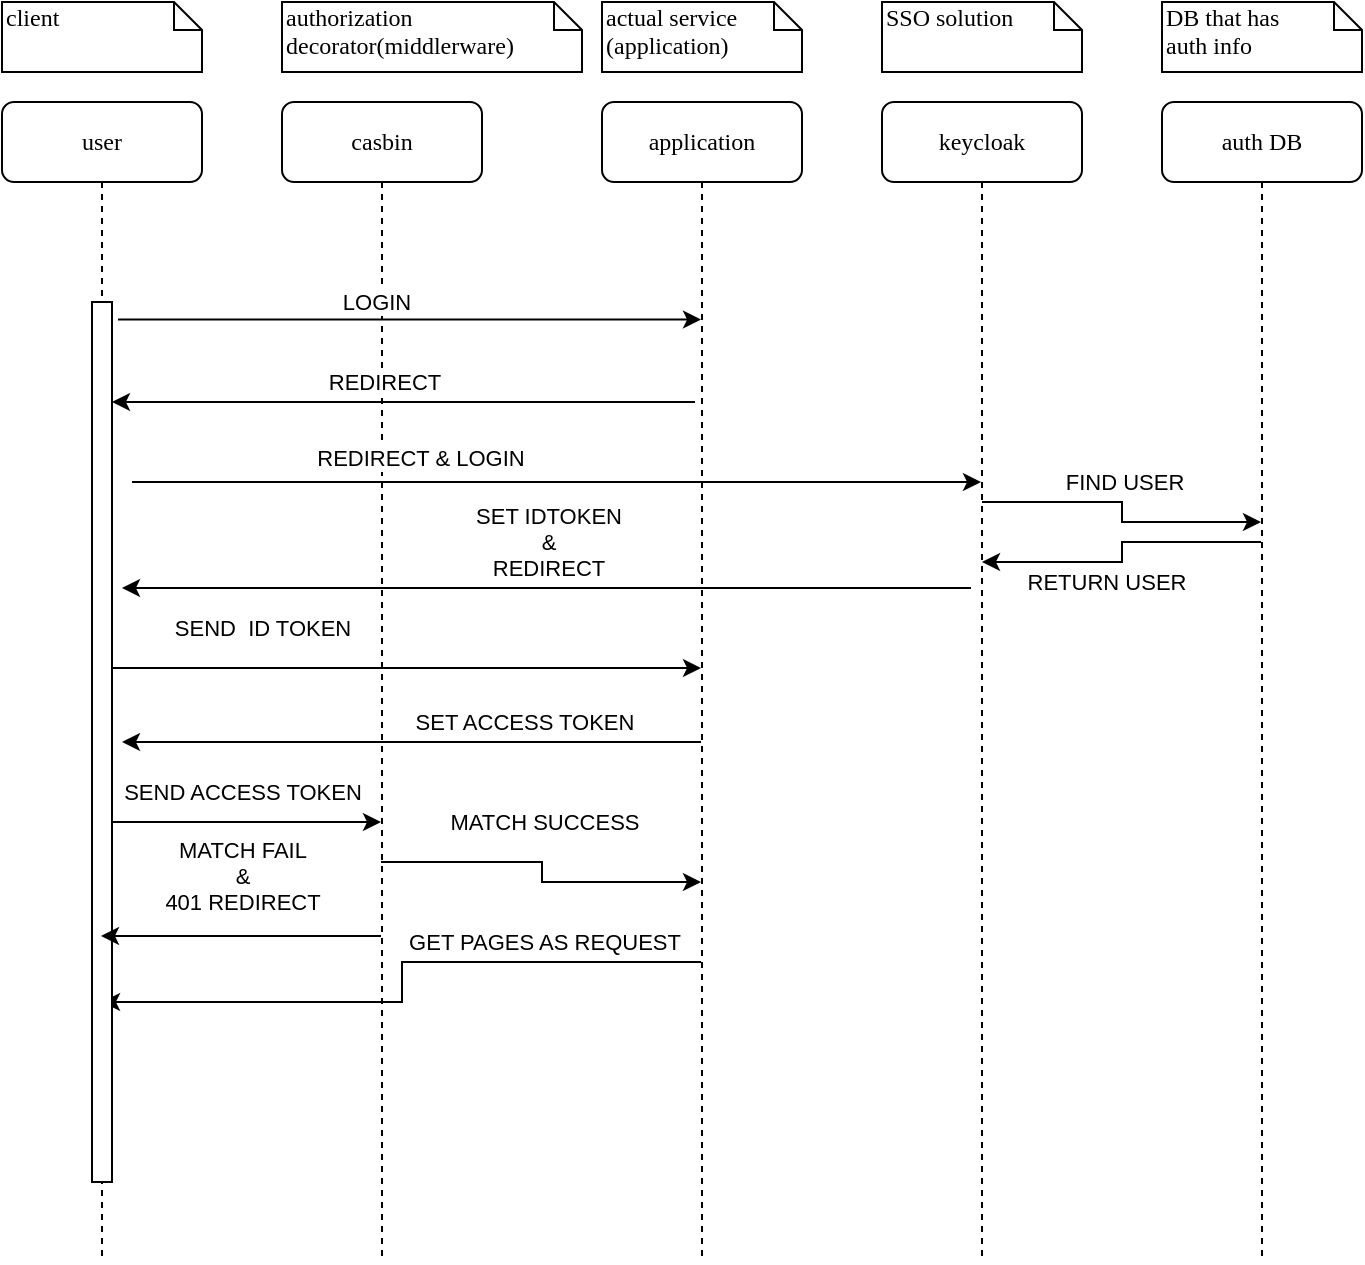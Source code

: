 <mxfile version="20.2.7" type="device"><diagram name="Page-1" id="13e1069c-82ec-6db2-03f1-153e76fe0fe0"><mxGraphModel dx="1422" dy="762" grid="1" gridSize="10" guides="1" tooltips="1" connect="1" arrows="1" fold="1" page="1" pageScale="1" pageWidth="1100" pageHeight="850" background="none" math="0" shadow="0"><root><mxCell id="0"/><mxCell id="1" parent="0"/><mxCell id="cueWFfVb33dSMVxTT3IH-29" style="edgeStyle=orthogonalEdgeStyle;rounded=0;orthogonalLoop=1;jettySize=auto;html=1;" parent="1" edge="1"><mxGeometry relative="1" as="geometry"><mxPoint x="289.5" y="460" as="sourcePoint"/><mxPoint x="449.5" y="470" as="targetPoint"/><Array as="points"><mxPoint x="370" y="460"/><mxPoint x="370" y="470"/></Array></mxGeometry></mxCell><mxCell id="cueWFfVb33dSMVxTT3IH-30" value="MATCH SUCCESS" style="edgeLabel;html=1;align=center;verticalAlign=middle;resizable=0;points=[];" parent="cueWFfVb33dSMVxTT3IH-29" vertex="1" connectable="0"><mxGeometry x="-0.335" y="2" relative="1" as="geometry"><mxPoint x="25" y="-18" as="offset"/></mxGeometry></mxCell><mxCell id="7baba1c4bc27f4b0-2" value="casbin" style="shape=umlLifeline;perimeter=lifelinePerimeter;whiteSpace=wrap;html=1;container=1;collapsible=0;recursiveResize=0;outlineConnect=0;rounded=1;shadow=0;comic=0;labelBackgroundColor=none;strokeWidth=1;fontFamily=Verdana;fontSize=12;align=center;" parent="1" vertex="1"><mxGeometry x="240" y="80" width="100" height="580" as="geometry"/></mxCell><mxCell id="cueWFfVb33dSMVxTT3IH-6" value="" style="edgeStyle=orthogonalEdgeStyle;rounded=0;orthogonalLoop=1;jettySize=auto;html=1;exitX=1.3;exitY=0.02;exitDx=0;exitDy=0;exitPerimeter=0;" parent="7baba1c4bc27f4b0-2" edge="1"><mxGeometry relative="1" as="geometry"><mxPoint x="206.5" y="150.0" as="sourcePoint"/><mxPoint x="-85" y="150.0" as="targetPoint"/><Array as="points"><mxPoint x="117" y="150.2"/><mxPoint x="117" y="150.2"/></Array></mxGeometry></mxCell><mxCell id="cueWFfVb33dSMVxTT3IH-7" value="REDIRECT" style="edgeLabel;html=1;align=center;verticalAlign=middle;resizable=0;points=[];" parent="cueWFfVb33dSMVxTT3IH-6" vertex="1" connectable="0"><mxGeometry x="-0.164" y="1" relative="1" as="geometry"><mxPoint x="-34" y="-11" as="offset"/></mxGeometry></mxCell><mxCell id="cueWFfVb33dSMVxTT3IH-14" value="" style="edgeStyle=orthogonalEdgeStyle;rounded=0;orthogonalLoop=1;jettySize=auto;html=1;exitX=1.3;exitY=0.02;exitDx=0;exitDy=0;exitPerimeter=0;" parent="7baba1c4bc27f4b0-2" edge="1"><mxGeometry relative="1" as="geometry"><mxPoint x="-85" y="283" as="sourcePoint"/><mxPoint x="209.5" y="283" as="targetPoint"/><Array as="points"><mxPoint x="130" y="283"/><mxPoint x="130" y="283"/></Array></mxGeometry></mxCell><mxCell id="cueWFfVb33dSMVxTT3IH-15" value="SEND&amp;nbsp; ID TOKEN" style="edgeLabel;html=1;align=center;verticalAlign=middle;resizable=0;points=[];" parent="cueWFfVb33dSMVxTT3IH-14" vertex="1" connectable="0"><mxGeometry x="-0.164" y="1" relative="1" as="geometry"><mxPoint x="-48" y="-19" as="offset"/></mxGeometry></mxCell><mxCell id="cueWFfVb33dSMVxTT3IH-12" value="" style="edgeStyle=orthogonalEdgeStyle;rounded=0;orthogonalLoop=1;jettySize=auto;html=1;exitX=1.3;exitY=0.02;exitDx=0;exitDy=0;exitPerimeter=0;" parent="7baba1c4bc27f4b0-2" edge="1"><mxGeometry relative="1" as="geometry"><mxPoint x="344.5" y="243" as="sourcePoint"/><mxPoint x="-80" y="243" as="targetPoint"/><Array as="points"><mxPoint x="225" y="243"/><mxPoint x="225" y="243"/></Array></mxGeometry></mxCell><mxCell id="cueWFfVb33dSMVxTT3IH-13" value="SET IDTOKEN &lt;br&gt;&amp;amp; &lt;br&gt;REDIRECT" style="edgeLabel;html=1;align=center;verticalAlign=middle;resizable=0;points=[];" parent="cueWFfVb33dSMVxTT3IH-12" vertex="1" connectable="0"><mxGeometry x="-0.164" y="1" relative="1" as="geometry"><mxPoint x="-34" y="-24" as="offset"/></mxGeometry></mxCell><mxCell id="cueWFfVb33dSMVxTT3IH-34" style="edgeStyle=orthogonalEdgeStyle;rounded=0;orthogonalLoop=1;jettySize=auto;html=1;" parent="1" source="7baba1c4bc27f4b0-3" target="7baba1c4bc27f4b0-8" edge="1"><mxGeometry relative="1" as="geometry"><Array as="points"><mxPoint x="300" y="510"/><mxPoint x="300" y="530"/></Array></mxGeometry></mxCell><mxCell id="cueWFfVb33dSMVxTT3IH-35" value="GET PAGES AS REQUEST" style="edgeLabel;html=1;align=center;verticalAlign=middle;resizable=0;points=[];" parent="cueWFfVb33dSMVxTT3IH-34" vertex="1" connectable="0"><mxGeometry x="-0.353" relative="1" as="geometry"><mxPoint x="25" y="-10" as="offset"/></mxGeometry></mxCell><mxCell id="7baba1c4bc27f4b0-3" value="application" style="shape=umlLifeline;perimeter=lifelinePerimeter;whiteSpace=wrap;html=1;container=1;collapsible=0;recursiveResize=0;outlineConnect=0;rounded=1;shadow=0;comic=0;labelBackgroundColor=none;strokeWidth=1;fontFamily=Verdana;fontSize=12;align=center;" parent="1" vertex="1"><mxGeometry x="400" y="80" width="100" height="580" as="geometry"/></mxCell><mxCell id="cueWFfVb33dSMVxTT3IH-19" style="edgeStyle=orthogonalEdgeStyle;rounded=0;orthogonalLoop=1;jettySize=auto;html=1;" parent="1" source="7baba1c4bc27f4b0-4" target="7baba1c4bc27f4b0-5" edge="1"><mxGeometry relative="1" as="geometry"><Array as="points"><mxPoint x="660" y="280"/><mxPoint x="660" y="290"/></Array></mxGeometry></mxCell><mxCell id="cueWFfVb33dSMVxTT3IH-20" value="FIND USER" style="edgeLabel;html=1;align=center;verticalAlign=middle;resizable=0;points=[];" parent="cueWFfVb33dSMVxTT3IH-19" vertex="1" connectable="0"><mxGeometry x="-0.3" y="1" relative="1" as="geometry"><mxPoint x="18" y="-9" as="offset"/></mxGeometry></mxCell><mxCell id="7baba1c4bc27f4b0-4" value="keycloak" style="shape=umlLifeline;perimeter=lifelinePerimeter;whiteSpace=wrap;html=1;container=1;collapsible=0;recursiveResize=0;outlineConnect=0;rounded=1;shadow=0;comic=0;labelBackgroundColor=none;strokeWidth=1;fontFamily=Verdana;fontSize=12;align=center;" parent="1" vertex="1"><mxGeometry x="540" y="80" width="100" height="580" as="geometry"/></mxCell><mxCell id="cueWFfVb33dSMVxTT3IH-21" style="edgeStyle=orthogonalEdgeStyle;rounded=0;orthogonalLoop=1;jettySize=auto;html=1;" parent="1" source="7baba1c4bc27f4b0-5" target="7baba1c4bc27f4b0-4" edge="1"><mxGeometry relative="1" as="geometry"><Array as="points"><mxPoint x="660" y="300"/><mxPoint x="660" y="310"/></Array></mxGeometry></mxCell><mxCell id="cueWFfVb33dSMVxTT3IH-22" value="RETURN USER" style="edgeLabel;html=1;align=center;verticalAlign=middle;resizable=0;points=[];" parent="cueWFfVb33dSMVxTT3IH-21" vertex="1" connectable="0"><mxGeometry x="0.287" y="2" relative="1" as="geometry"><mxPoint x="8" y="8" as="offset"/></mxGeometry></mxCell><mxCell id="7baba1c4bc27f4b0-5" value="auth DB" style="shape=umlLifeline;perimeter=lifelinePerimeter;whiteSpace=wrap;html=1;container=1;collapsible=0;recursiveResize=0;outlineConnect=0;rounded=1;shadow=0;comic=0;labelBackgroundColor=none;strokeWidth=1;fontFamily=Verdana;fontSize=12;align=center;" parent="1" vertex="1"><mxGeometry x="680" y="80" width="100" height="580" as="geometry"/></mxCell><mxCell id="7baba1c4bc27f4b0-8" value="user" style="shape=umlLifeline;perimeter=lifelinePerimeter;whiteSpace=wrap;html=1;container=1;collapsible=0;recursiveResize=0;outlineConnect=0;rounded=1;shadow=0;comic=0;labelBackgroundColor=none;strokeWidth=1;fontFamily=Verdana;fontSize=12;align=center;" parent="1" vertex="1"><mxGeometry x="100" y="80" width="100" height="580" as="geometry"/></mxCell><mxCell id="7baba1c4bc27f4b0-9" value="" style="html=1;points=[];perimeter=orthogonalPerimeter;rounded=0;shadow=0;comic=0;labelBackgroundColor=none;strokeWidth=1;fontFamily=Verdana;fontSize=12;align=center;" parent="7baba1c4bc27f4b0-8" vertex="1"><mxGeometry x="45" y="100" width="10" height="440" as="geometry"/></mxCell><mxCell id="7baba1c4bc27f4b0-40" value="client" style="shape=note;whiteSpace=wrap;html=1;size=14;verticalAlign=top;align=left;spacingTop=-6;rounded=0;shadow=0;comic=0;labelBackgroundColor=none;strokeWidth=1;fontFamily=Verdana;fontSize=12" parent="1" vertex="1"><mxGeometry x="100" y="30" width="100" height="35" as="geometry"/></mxCell><mxCell id="7baba1c4bc27f4b0-41" value="authorization decorator(middlerware)" style="shape=note;whiteSpace=wrap;html=1;size=14;verticalAlign=top;align=left;spacingTop=-6;rounded=0;shadow=0;comic=0;labelBackgroundColor=none;strokeWidth=1;fontFamily=Verdana;fontSize=12" parent="1" vertex="1"><mxGeometry x="240" y="30" width="150" height="35" as="geometry"/></mxCell><mxCell id="7baba1c4bc27f4b0-42" value="actual service&lt;br&gt;(application)" style="shape=note;whiteSpace=wrap;html=1;size=14;verticalAlign=top;align=left;spacingTop=-6;rounded=0;shadow=0;comic=0;labelBackgroundColor=none;strokeWidth=1;fontFamily=Verdana;fontSize=12" parent="1" vertex="1"><mxGeometry x="400" y="30" width="100" height="35" as="geometry"/></mxCell><mxCell id="7baba1c4bc27f4b0-43" value="SSO solution" style="shape=note;whiteSpace=wrap;html=1;size=14;verticalAlign=top;align=left;spacingTop=-6;rounded=0;shadow=0;comic=0;labelBackgroundColor=none;strokeWidth=1;fontFamily=Verdana;fontSize=12" parent="1" vertex="1"><mxGeometry x="540" y="30" width="100" height="35" as="geometry"/></mxCell><mxCell id="7baba1c4bc27f4b0-44" value="DB that has&lt;br&gt;auth info" style="shape=note;whiteSpace=wrap;html=1;size=14;verticalAlign=top;align=left;spacingTop=-6;rounded=0;shadow=0;comic=0;labelBackgroundColor=none;strokeWidth=1;fontFamily=Verdana;fontSize=12" parent="1" vertex="1"><mxGeometry x="680" y="30" width="100" height="35" as="geometry"/></mxCell><mxCell id="cueWFfVb33dSMVxTT3IH-1" value="" style="edgeStyle=orthogonalEdgeStyle;rounded=0;orthogonalLoop=1;jettySize=auto;html=1;exitX=1.3;exitY=0.02;exitDx=0;exitDy=0;exitPerimeter=0;" parent="1" source="7baba1c4bc27f4b0-9" target="7baba1c4bc27f4b0-3" edge="1"><mxGeometry relative="1" as="geometry"><Array as="points"><mxPoint x="360" y="189"/><mxPoint x="360" y="189"/></Array></mxGeometry></mxCell><mxCell id="cueWFfVb33dSMVxTT3IH-2" value="LOGIN" style="edgeLabel;html=1;align=center;verticalAlign=middle;resizable=0;points=[];" parent="cueWFfVb33dSMVxTT3IH-1" vertex="1" connectable="0"><mxGeometry x="-0.164" y="1" relative="1" as="geometry"><mxPoint x="7" y="-8" as="offset"/></mxGeometry></mxCell><mxCell id="cueWFfVb33dSMVxTT3IH-8" value="" style="edgeStyle=orthogonalEdgeStyle;rounded=0;orthogonalLoop=1;jettySize=auto;html=1;exitX=1.3;exitY=0.02;exitDx=0;exitDy=0;exitPerimeter=0;" parent="1" target="7baba1c4bc27f4b0-4" edge="1"><mxGeometry relative="1" as="geometry"><mxPoint x="165" y="270" as="sourcePoint"/><mxPoint x="456.5" y="270" as="targetPoint"/><Array as="points"><mxPoint x="470" y="270"/><mxPoint x="470" y="270"/></Array></mxGeometry></mxCell><mxCell id="cueWFfVb33dSMVxTT3IH-9" value="REDIRECT &amp;amp; LOGIN" style="edgeLabel;html=1;align=center;verticalAlign=middle;resizable=0;points=[];" parent="cueWFfVb33dSMVxTT3IH-8" vertex="1" connectable="0"><mxGeometry x="-0.164" y="1" relative="1" as="geometry"><mxPoint x="-34" y="-11" as="offset"/></mxGeometry></mxCell><mxCell id="cueWFfVb33dSMVxTT3IH-27" style="edgeStyle=orthogonalEdgeStyle;rounded=0;orthogonalLoop=1;jettySize=auto;html=1;" parent="1" source="7baba1c4bc27f4b0-9" target="7baba1c4bc27f4b0-2" edge="1"><mxGeometry relative="1" as="geometry"><Array as="points"><mxPoint x="180" y="440"/><mxPoint x="180" y="440"/></Array></mxGeometry></mxCell><mxCell id="cueWFfVb33dSMVxTT3IH-28" value="SEND ACCESS TOKEN" style="edgeLabel;html=1;align=center;verticalAlign=middle;resizable=0;points=[];" parent="cueWFfVb33dSMVxTT3IH-27" vertex="1" connectable="0"><mxGeometry x="-0.316" relative="1" as="geometry"><mxPoint x="19" y="-15" as="offset"/></mxGeometry></mxCell><mxCell id="cueWFfVb33dSMVxTT3IH-31" style="edgeStyle=orthogonalEdgeStyle;rounded=0;orthogonalLoop=1;jettySize=auto;html=1;" parent="1" edge="1"><mxGeometry relative="1" as="geometry"><mxPoint x="289.5" y="497" as="sourcePoint"/><mxPoint x="149.5" y="497" as="targetPoint"/><Array as="points"><mxPoint x="200" y="497"/><mxPoint x="200" y="497"/></Array></mxGeometry></mxCell><mxCell id="cueWFfVb33dSMVxTT3IH-32" value="MATCH FAIL&lt;br&gt;&amp;amp;&lt;br&gt;401 REDIRECT" style="edgeLabel;html=1;align=center;verticalAlign=middle;resizable=0;points=[];" parent="cueWFfVb33dSMVxTT3IH-31" vertex="1" connectable="0"><mxGeometry x="-0.166" y="-2" relative="1" as="geometry"><mxPoint x="-11" y="-28" as="offset"/></mxGeometry></mxCell><mxCell id="cueWFfVb33dSMVxTT3IH-25" style="edgeStyle=orthogonalEdgeStyle;rounded=0;orthogonalLoop=1;jettySize=auto;html=1;" parent="1" edge="1"><mxGeometry relative="1" as="geometry"><mxPoint x="449.5" y="400" as="sourcePoint"/><mxPoint x="160" y="400" as="targetPoint"/><Array as="points"><mxPoint x="210" y="400"/><mxPoint x="210" y="400"/></Array></mxGeometry></mxCell><mxCell id="cueWFfVb33dSMVxTT3IH-26" value="SET ACCESS TOKEN" style="edgeLabel;html=1;align=center;verticalAlign=middle;resizable=0;points=[];" parent="cueWFfVb33dSMVxTT3IH-25" vertex="1" connectable="0"><mxGeometry x="-0.303" y="1" relative="1" as="geometry"><mxPoint x="12" y="-11" as="offset"/></mxGeometry></mxCell></root></mxGraphModel></diagram></mxfile>